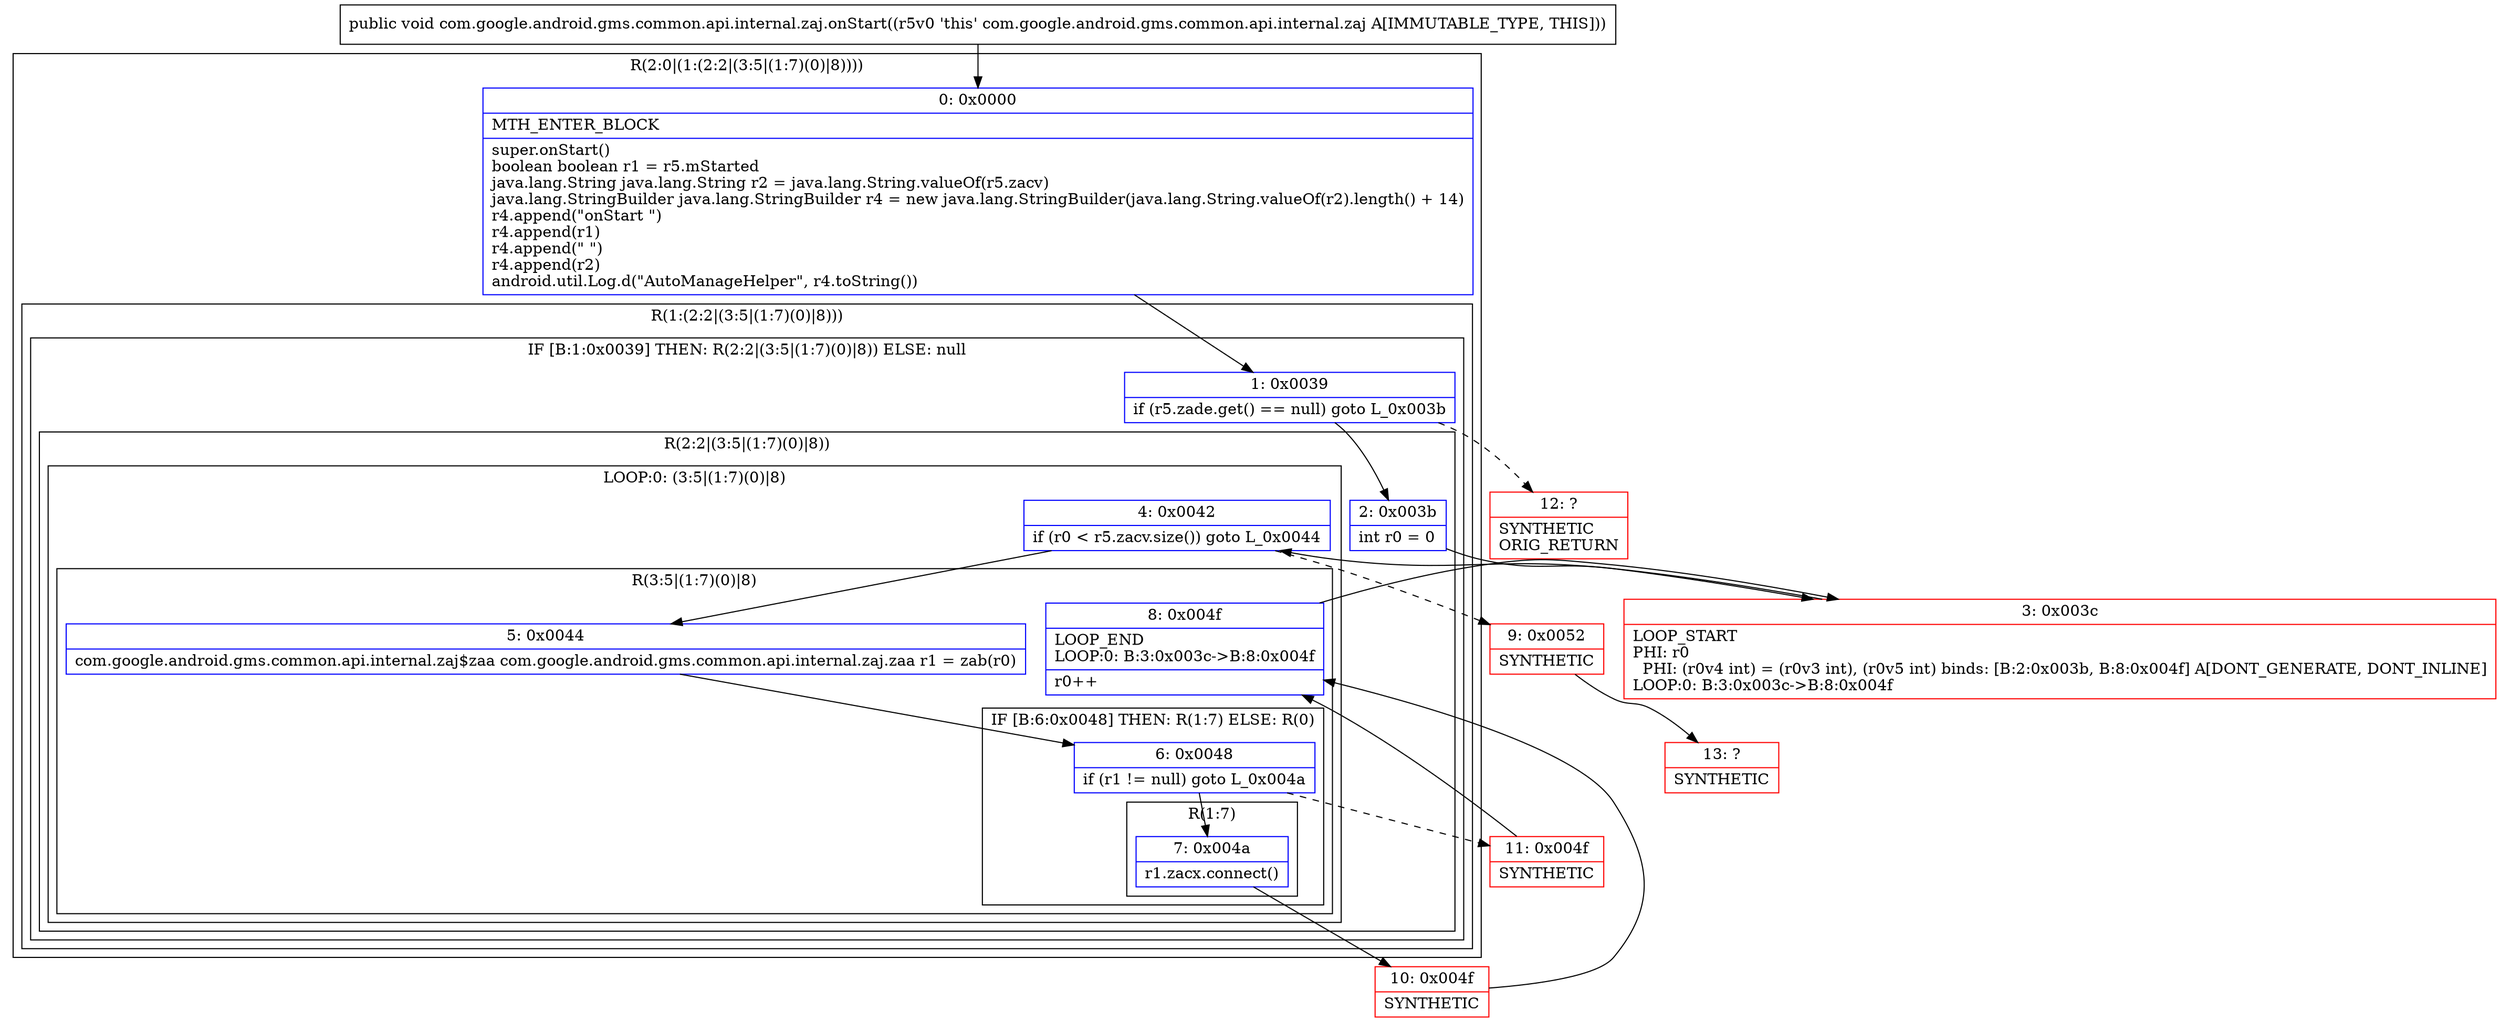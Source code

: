 digraph "CFG forcom.google.android.gms.common.api.internal.zaj.onStart()V" {
subgraph cluster_Region_492242301 {
label = "R(2:0|(1:(2:2|(3:5|(1:7)(0)|8))))";
node [shape=record,color=blue];
Node_0 [shape=record,label="{0\:\ 0x0000|MTH_ENTER_BLOCK\l|super.onStart()\lboolean boolean r1 = r5.mStarted\ljava.lang.String java.lang.String r2 = java.lang.String.valueOf(r5.zacv)\ljava.lang.StringBuilder java.lang.StringBuilder r4 = new java.lang.StringBuilder(java.lang.String.valueOf(r2).length() + 14)\lr4.append(\"onStart \")\lr4.append(r1)\lr4.append(\" \")\lr4.append(r2)\landroid.util.Log.d(\"AutoManageHelper\", r4.toString())\l}"];
subgraph cluster_Region_1283740849 {
label = "R(1:(2:2|(3:5|(1:7)(0)|8)))";
node [shape=record,color=blue];
subgraph cluster_IfRegion_1126681597 {
label = "IF [B:1:0x0039] THEN: R(2:2|(3:5|(1:7)(0)|8)) ELSE: null";
node [shape=record,color=blue];
Node_1 [shape=record,label="{1\:\ 0x0039|if (r5.zade.get() == null) goto L_0x003b\l}"];
subgraph cluster_Region_1734571819 {
label = "R(2:2|(3:5|(1:7)(0)|8))";
node [shape=record,color=blue];
Node_2 [shape=record,label="{2\:\ 0x003b|int r0 = 0\l}"];
subgraph cluster_LoopRegion_1697236208 {
label = "LOOP:0: (3:5|(1:7)(0)|8)";
node [shape=record,color=blue];
Node_4 [shape=record,label="{4\:\ 0x0042|if (r0 \< r5.zacv.size()) goto L_0x0044\l}"];
subgraph cluster_Region_945689227 {
label = "R(3:5|(1:7)(0)|8)";
node [shape=record,color=blue];
Node_5 [shape=record,label="{5\:\ 0x0044|com.google.android.gms.common.api.internal.zaj$zaa com.google.android.gms.common.api.internal.zaj.zaa r1 = zab(r0)\l}"];
subgraph cluster_IfRegion_495420432 {
label = "IF [B:6:0x0048] THEN: R(1:7) ELSE: R(0)";
node [shape=record,color=blue];
Node_6 [shape=record,label="{6\:\ 0x0048|if (r1 != null) goto L_0x004a\l}"];
subgraph cluster_Region_1629577892 {
label = "R(1:7)";
node [shape=record,color=blue];
Node_7 [shape=record,label="{7\:\ 0x004a|r1.zacx.connect()\l}"];
}
subgraph cluster_Region_406939089 {
label = "R(0)";
node [shape=record,color=blue];
}
}
Node_8 [shape=record,label="{8\:\ 0x004f|LOOP_END\lLOOP:0: B:3:0x003c\-\>B:8:0x004f\l|r0++\l}"];
}
}
}
}
}
}
Node_3 [shape=record,color=red,label="{3\:\ 0x003c|LOOP_START\lPHI: r0 \l  PHI: (r0v4 int) = (r0v3 int), (r0v5 int) binds: [B:2:0x003b, B:8:0x004f] A[DONT_GENERATE, DONT_INLINE]\lLOOP:0: B:3:0x003c\-\>B:8:0x004f\l}"];
Node_9 [shape=record,color=red,label="{9\:\ 0x0052|SYNTHETIC\l}"];
Node_10 [shape=record,color=red,label="{10\:\ 0x004f|SYNTHETIC\l}"];
Node_11 [shape=record,color=red,label="{11\:\ 0x004f|SYNTHETIC\l}"];
Node_12 [shape=record,color=red,label="{12\:\ ?|SYNTHETIC\lORIG_RETURN\l}"];
Node_13 [shape=record,color=red,label="{13\:\ ?|SYNTHETIC\l}"];
MethodNode[shape=record,label="{public void com.google.android.gms.common.api.internal.zaj.onStart((r5v0 'this' com.google.android.gms.common.api.internal.zaj A[IMMUTABLE_TYPE, THIS])) }"];
MethodNode -> Node_0;
Node_0 -> Node_1;
Node_1 -> Node_2;
Node_1 -> Node_12[style=dashed];
Node_2 -> Node_3;
Node_4 -> Node_5;
Node_4 -> Node_9[style=dashed];
Node_5 -> Node_6;
Node_6 -> Node_7;
Node_6 -> Node_11[style=dashed];
Node_7 -> Node_10;
Node_8 -> Node_3;
Node_3 -> Node_4;
Node_9 -> Node_13;
Node_10 -> Node_8;
Node_11 -> Node_8;
}

